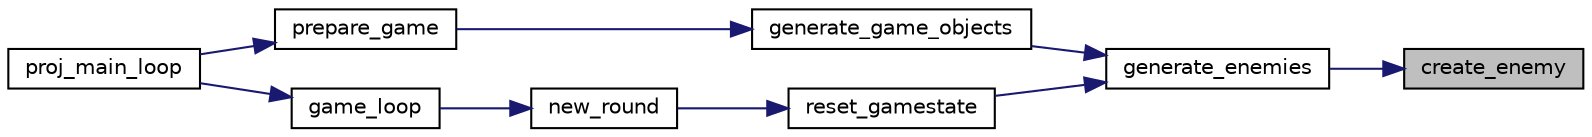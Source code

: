 digraph "create_enemy"
{
 // LATEX_PDF_SIZE
  edge [fontname="Helvetica",fontsize="10",labelfontname="Helvetica",labelfontsize="10"];
  node [fontname="Helvetica",fontsize="10",shape=record];
  rankdir="RL";
  Node1 [label="create_enemy",height=0.2,width=0.4,color="black", fillcolor="grey75", style="filled", fontcolor="black",tooltip="Creates an enemy object based on some parameters, dinamically alocating memory, and returns a pointer..."];
  Node1 -> Node2 [dir="back",color="midnightblue",fontsize="10",style="solid",fontname="Helvetica"];
  Node2 [label="generate_enemies",height=0.2,width=0.4,color="black", fillcolor="white", style="filled",URL="$group__logic.html#gab6633ecc352d296a27e6b975043c86bf",tooltip="Initializes the enemy array, with the correct values for each object."];
  Node2 -> Node3 [dir="back",color="midnightblue",fontsize="10",style="solid",fontname="Helvetica"];
  Node3 [label="generate_game_objects",height=0.2,width=0.4,color="black", fillcolor="white", style="filled",URL="$group__logic.html#ga1e44ab470fef095c47ff7df0eecda7ae",tooltip="Generates all game objects to be used by the game."];
  Node3 -> Node4 [dir="back",color="midnightblue",fontsize="10",style="solid",fontname="Helvetica"];
  Node4 [label="prepare_game",height=0.2,width=0.4,color="black", fillcolor="white", style="filled",URL="$group__game.html#ga54f6009c04f24fed4f917e0e34893212",tooltip="Prepares the game."];
  Node4 -> Node5 [dir="back",color="midnightblue",fontsize="10",style="solid",fontname="Helvetica"];
  Node5 [label="proj_main_loop",height=0.2,width=0.4,color="black", fillcolor="white", style="filled",URL="$proj_8c.html#a2a16f651eccbd248e1ad3b3b924b143b",tooltip=" "];
  Node2 -> Node6 [dir="back",color="midnightblue",fontsize="10",style="solid",fontname="Helvetica"];
  Node6 [label="reset_gamestate",height=0.2,width=0.4,color="black", fillcolor="white", style="filled",URL="$group__logic.html#gabbe8693d65d761175dbd75760c0fea67",tooltip="Function that resets the game at the start of a new round."];
  Node6 -> Node7 [dir="back",color="midnightblue",fontsize="10",style="solid",fontname="Helvetica"];
  Node7 [label="new_round",height=0.2,width=0.4,color="black", fillcolor="white", style="filled",URL="$group__game.html#gaa75c9d43139b8a434e578814a98d59a0",tooltip="Function which readies the game for a new round."];
  Node7 -> Node8 [dir="back",color="midnightblue",fontsize="10",style="solid",fontname="Helvetica"];
  Node8 [label="game_loop",height=0.2,width=0.4,color="black", fillcolor="white", style="filled",URL="$group__game.html#gabc9e0c89439f64104e8d4327028355d1",tooltip="Core gameplay loop."];
  Node8 -> Node5 [dir="back",color="midnightblue",fontsize="10",style="solid",fontname="Helvetica"];
}
